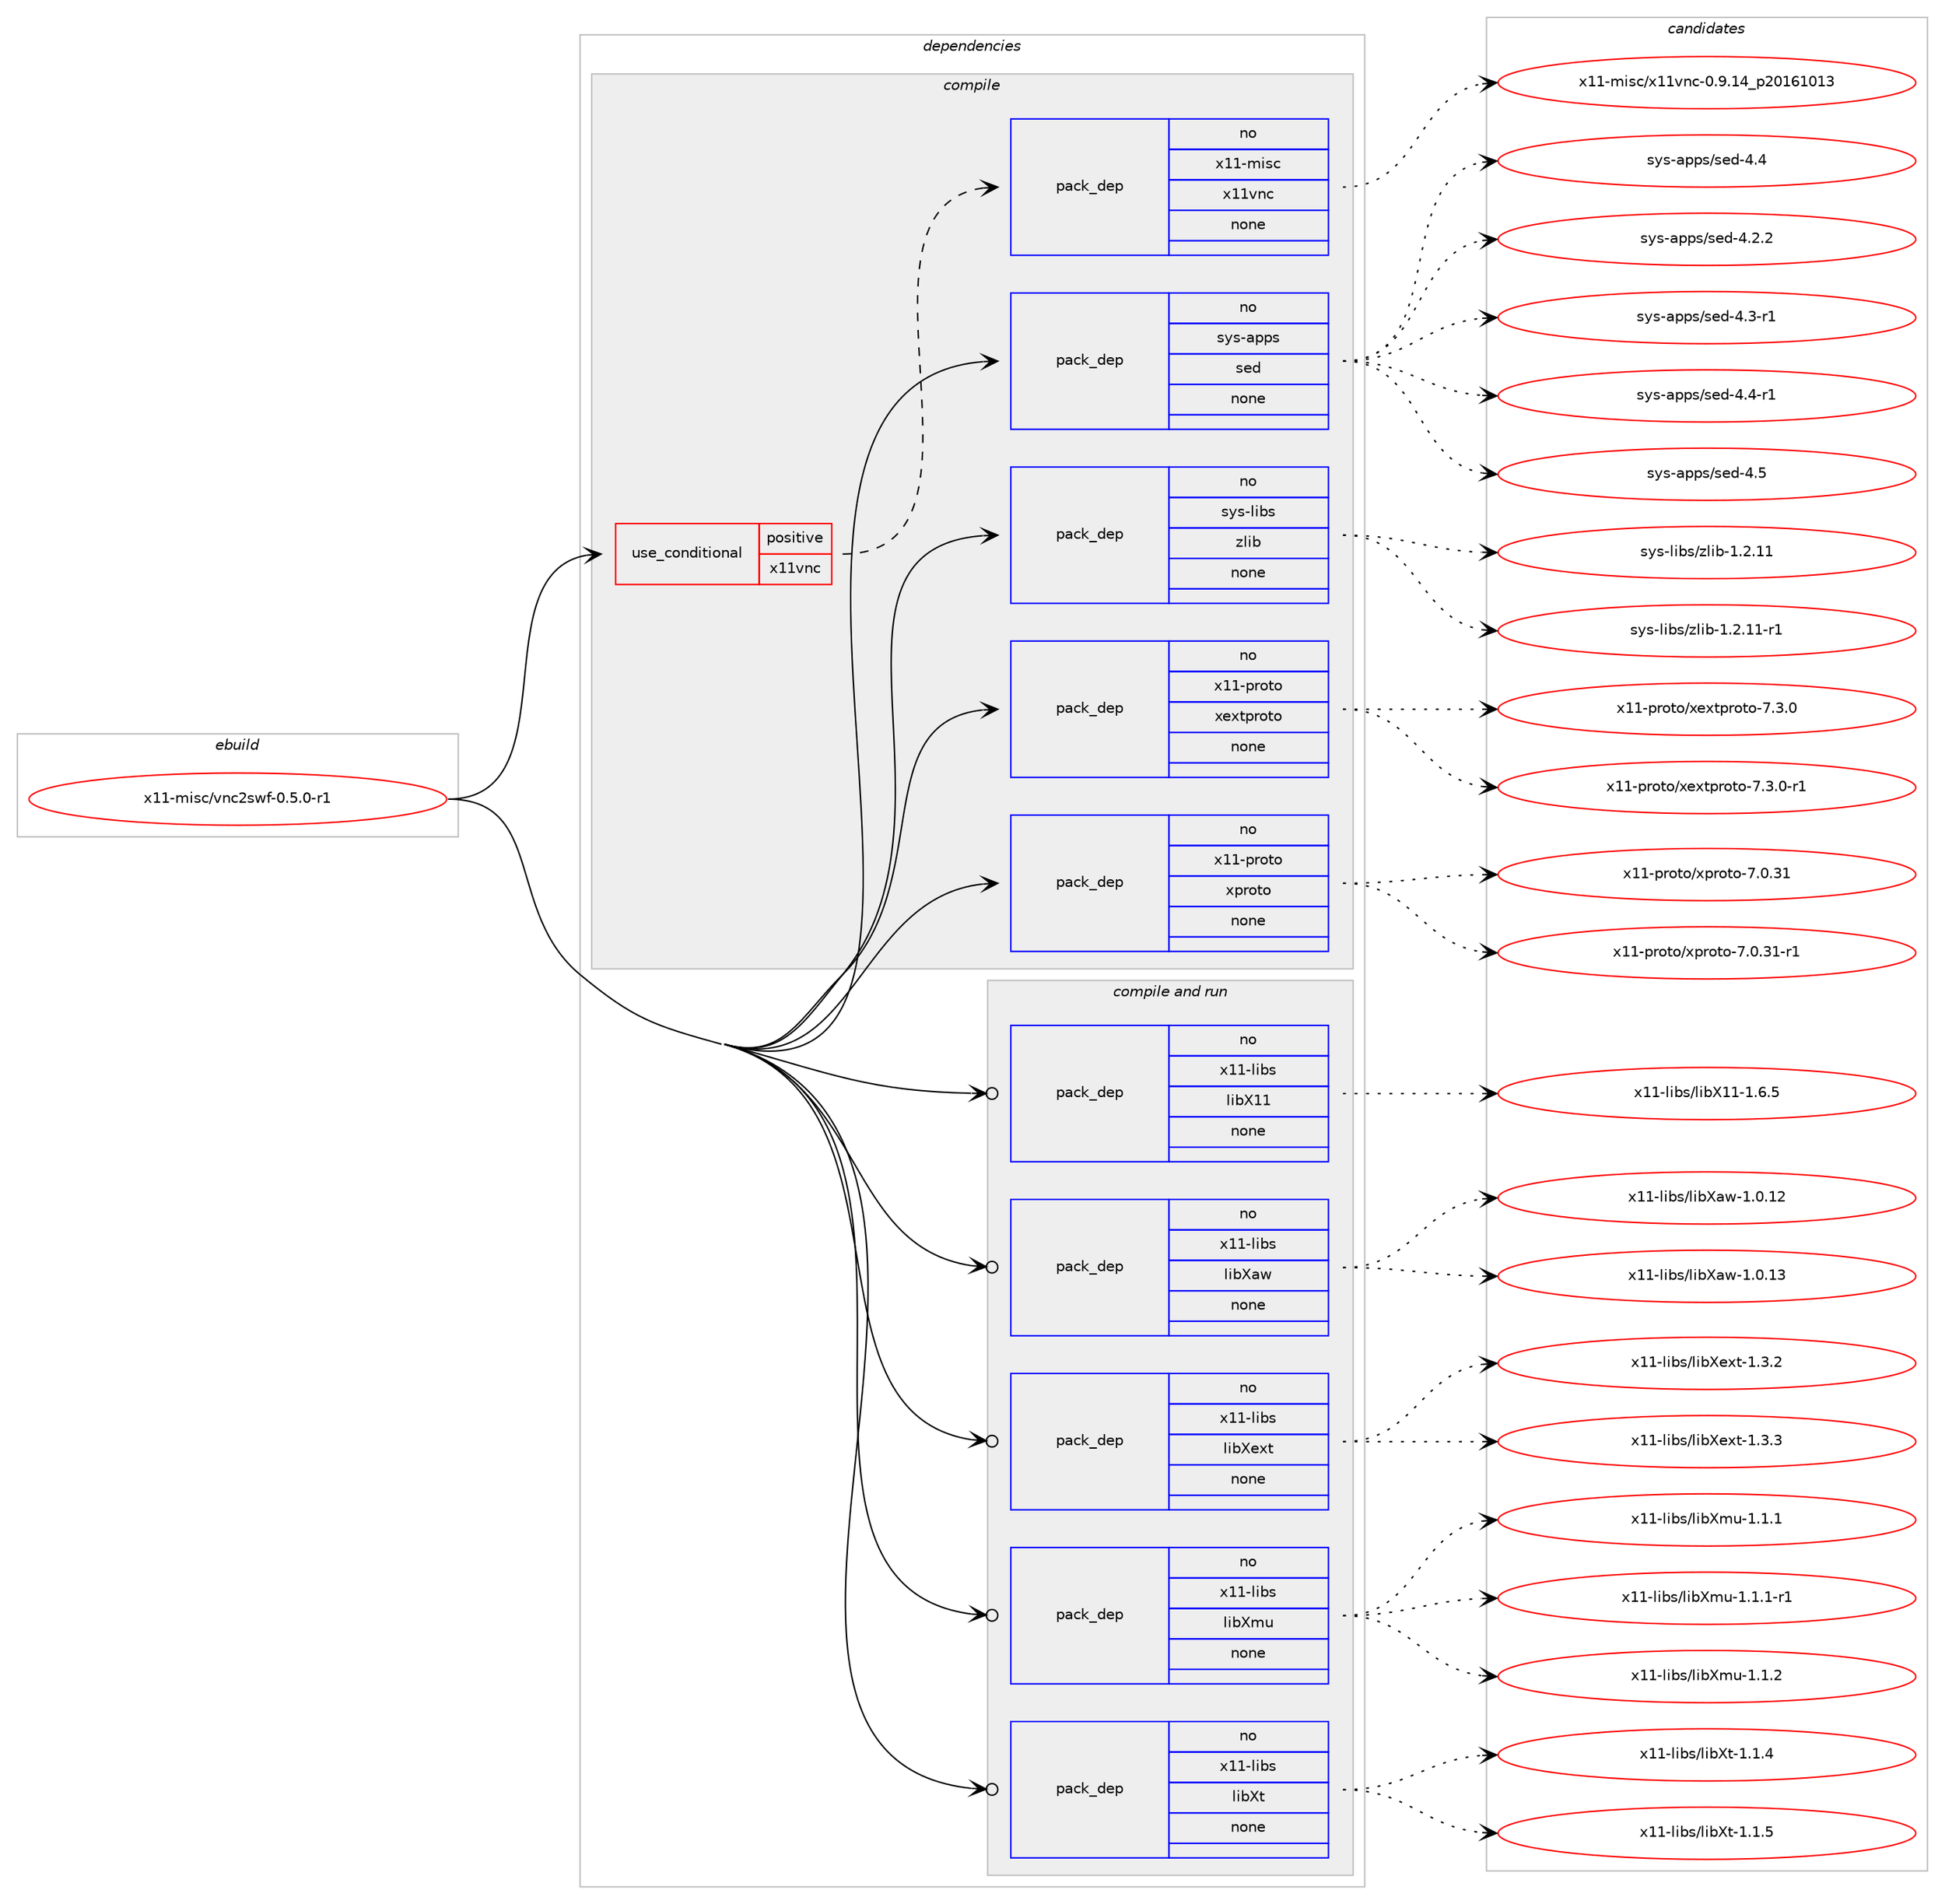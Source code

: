 digraph prolog {

# *************
# Graph options
# *************

newrank=true;
concentrate=true;
compound=true;
graph [rankdir=LR,fontname=Helvetica,fontsize=10,ranksep=1.5];#, ranksep=2.5, nodesep=0.2];
edge  [arrowhead=vee];
node  [fontname=Helvetica,fontsize=10];

# **********
# The ebuild
# **********

subgraph cluster_leftcol {
color=gray;
rank=same;
label=<<i>ebuild</i>>;
id [label="x11-misc/vnc2swf-0.5.0-r1", color=red, width=4, href="../x11-misc/vnc2swf-0.5.0-r1.svg"];
}

# ****************
# The dependencies
# ****************

subgraph cluster_midcol {
color=gray;
label=<<i>dependencies</i>>;
subgraph cluster_compile {
fillcolor="#eeeeee";
style=filled;
label=<<i>compile</i>>;
subgraph cond1240 {
dependency11020 [label=<<TABLE BORDER="0" CELLBORDER="1" CELLSPACING="0" CELLPADDING="4"><TR><TD ROWSPAN="3" CELLPADDING="10">use_conditional</TD></TR><TR><TD>positive</TD></TR><TR><TD>x11vnc</TD></TR></TABLE>>, shape=none, color=red];
subgraph pack9604 {
dependency11021 [label=<<TABLE BORDER="0" CELLBORDER="1" CELLSPACING="0" CELLPADDING="4" WIDTH="220"><TR><TD ROWSPAN="6" CELLPADDING="30">pack_dep</TD></TR><TR><TD WIDTH="110">no</TD></TR><TR><TD>x11-misc</TD></TR><TR><TD>x11vnc</TD></TR><TR><TD>none</TD></TR><TR><TD></TD></TR></TABLE>>, shape=none, color=blue];
}
dependency11020:e -> dependency11021:w [weight=20,style="dashed",arrowhead="vee"];
}
id:e -> dependency11020:w [weight=20,style="solid",arrowhead="vee"];
subgraph pack9605 {
dependency11022 [label=<<TABLE BORDER="0" CELLBORDER="1" CELLSPACING="0" CELLPADDING="4" WIDTH="220"><TR><TD ROWSPAN="6" CELLPADDING="30">pack_dep</TD></TR><TR><TD WIDTH="110">no</TD></TR><TR><TD>sys-apps</TD></TR><TR><TD>sed</TD></TR><TR><TD>none</TD></TR><TR><TD></TD></TR></TABLE>>, shape=none, color=blue];
}
id:e -> dependency11022:w [weight=20,style="solid",arrowhead="vee"];
subgraph pack9606 {
dependency11023 [label=<<TABLE BORDER="0" CELLBORDER="1" CELLSPACING="0" CELLPADDING="4" WIDTH="220"><TR><TD ROWSPAN="6" CELLPADDING="30">pack_dep</TD></TR><TR><TD WIDTH="110">no</TD></TR><TR><TD>sys-libs</TD></TR><TR><TD>zlib</TD></TR><TR><TD>none</TD></TR><TR><TD></TD></TR></TABLE>>, shape=none, color=blue];
}
id:e -> dependency11023:w [weight=20,style="solid",arrowhead="vee"];
subgraph pack9607 {
dependency11024 [label=<<TABLE BORDER="0" CELLBORDER="1" CELLSPACING="0" CELLPADDING="4" WIDTH="220"><TR><TD ROWSPAN="6" CELLPADDING="30">pack_dep</TD></TR><TR><TD WIDTH="110">no</TD></TR><TR><TD>x11-proto</TD></TR><TR><TD>xextproto</TD></TR><TR><TD>none</TD></TR><TR><TD></TD></TR></TABLE>>, shape=none, color=blue];
}
id:e -> dependency11024:w [weight=20,style="solid",arrowhead="vee"];
subgraph pack9608 {
dependency11025 [label=<<TABLE BORDER="0" CELLBORDER="1" CELLSPACING="0" CELLPADDING="4" WIDTH="220"><TR><TD ROWSPAN="6" CELLPADDING="30">pack_dep</TD></TR><TR><TD WIDTH="110">no</TD></TR><TR><TD>x11-proto</TD></TR><TR><TD>xproto</TD></TR><TR><TD>none</TD></TR><TR><TD></TD></TR></TABLE>>, shape=none, color=blue];
}
id:e -> dependency11025:w [weight=20,style="solid",arrowhead="vee"];
}
subgraph cluster_compileandrun {
fillcolor="#eeeeee";
style=filled;
label=<<i>compile and run</i>>;
subgraph pack9609 {
dependency11026 [label=<<TABLE BORDER="0" CELLBORDER="1" CELLSPACING="0" CELLPADDING="4" WIDTH="220"><TR><TD ROWSPAN="6" CELLPADDING="30">pack_dep</TD></TR><TR><TD WIDTH="110">no</TD></TR><TR><TD>x11-libs</TD></TR><TR><TD>libX11</TD></TR><TR><TD>none</TD></TR><TR><TD></TD></TR></TABLE>>, shape=none, color=blue];
}
id:e -> dependency11026:w [weight=20,style="solid",arrowhead="odotvee"];
subgraph pack9610 {
dependency11027 [label=<<TABLE BORDER="0" CELLBORDER="1" CELLSPACING="0" CELLPADDING="4" WIDTH="220"><TR><TD ROWSPAN="6" CELLPADDING="30">pack_dep</TD></TR><TR><TD WIDTH="110">no</TD></TR><TR><TD>x11-libs</TD></TR><TR><TD>libXaw</TD></TR><TR><TD>none</TD></TR><TR><TD></TD></TR></TABLE>>, shape=none, color=blue];
}
id:e -> dependency11027:w [weight=20,style="solid",arrowhead="odotvee"];
subgraph pack9611 {
dependency11028 [label=<<TABLE BORDER="0" CELLBORDER="1" CELLSPACING="0" CELLPADDING="4" WIDTH="220"><TR><TD ROWSPAN="6" CELLPADDING="30">pack_dep</TD></TR><TR><TD WIDTH="110">no</TD></TR><TR><TD>x11-libs</TD></TR><TR><TD>libXext</TD></TR><TR><TD>none</TD></TR><TR><TD></TD></TR></TABLE>>, shape=none, color=blue];
}
id:e -> dependency11028:w [weight=20,style="solid",arrowhead="odotvee"];
subgraph pack9612 {
dependency11029 [label=<<TABLE BORDER="0" CELLBORDER="1" CELLSPACING="0" CELLPADDING="4" WIDTH="220"><TR><TD ROWSPAN="6" CELLPADDING="30">pack_dep</TD></TR><TR><TD WIDTH="110">no</TD></TR><TR><TD>x11-libs</TD></TR><TR><TD>libXmu</TD></TR><TR><TD>none</TD></TR><TR><TD></TD></TR></TABLE>>, shape=none, color=blue];
}
id:e -> dependency11029:w [weight=20,style="solid",arrowhead="odotvee"];
subgraph pack9613 {
dependency11030 [label=<<TABLE BORDER="0" CELLBORDER="1" CELLSPACING="0" CELLPADDING="4" WIDTH="220"><TR><TD ROWSPAN="6" CELLPADDING="30">pack_dep</TD></TR><TR><TD WIDTH="110">no</TD></TR><TR><TD>x11-libs</TD></TR><TR><TD>libXt</TD></TR><TR><TD>none</TD></TR><TR><TD></TD></TR></TABLE>>, shape=none, color=blue];
}
id:e -> dependency11030:w [weight=20,style="solid",arrowhead="odotvee"];
}
subgraph cluster_run {
fillcolor="#eeeeee";
style=filled;
label=<<i>run</i>>;
}
}

# **************
# The candidates
# **************

subgraph cluster_choices {
rank=same;
color=gray;
label=<<i>candidates</i>>;

subgraph choice9604 {
color=black;
nodesep=1;
choice120494945109105115994712049491181109945484657464952951125048495449484951 [label="x11-misc/x11vnc-0.9.14_p20161013", color=red, width=4,href="../x11-misc/x11vnc-0.9.14_p20161013.svg"];
dependency11021:e -> choice120494945109105115994712049491181109945484657464952951125048495449484951:w [style=dotted,weight="100"];
}
subgraph choice9605 {
color=black;
nodesep=1;
choice11512111545971121121154711510110045524652 [label="sys-apps/sed-4.4", color=red, width=4,href="../sys-apps/sed-4.4.svg"];
choice115121115459711211211547115101100455246504650 [label="sys-apps/sed-4.2.2", color=red, width=4,href="../sys-apps/sed-4.2.2.svg"];
choice115121115459711211211547115101100455246514511449 [label="sys-apps/sed-4.3-r1", color=red, width=4,href="../sys-apps/sed-4.3-r1.svg"];
choice115121115459711211211547115101100455246524511449 [label="sys-apps/sed-4.4-r1", color=red, width=4,href="../sys-apps/sed-4.4-r1.svg"];
choice11512111545971121121154711510110045524653 [label="sys-apps/sed-4.5", color=red, width=4,href="../sys-apps/sed-4.5.svg"];
dependency11022:e -> choice11512111545971121121154711510110045524652:w [style=dotted,weight="100"];
dependency11022:e -> choice115121115459711211211547115101100455246504650:w [style=dotted,weight="100"];
dependency11022:e -> choice115121115459711211211547115101100455246514511449:w [style=dotted,weight="100"];
dependency11022:e -> choice115121115459711211211547115101100455246524511449:w [style=dotted,weight="100"];
dependency11022:e -> choice11512111545971121121154711510110045524653:w [style=dotted,weight="100"];
}
subgraph choice9606 {
color=black;
nodesep=1;
choice1151211154510810598115471221081059845494650464949 [label="sys-libs/zlib-1.2.11", color=red, width=4,href="../sys-libs/zlib-1.2.11.svg"];
choice11512111545108105981154712210810598454946504649494511449 [label="sys-libs/zlib-1.2.11-r1", color=red, width=4,href="../sys-libs/zlib-1.2.11-r1.svg"];
dependency11023:e -> choice1151211154510810598115471221081059845494650464949:w [style=dotted,weight="100"];
dependency11023:e -> choice11512111545108105981154712210810598454946504649494511449:w [style=dotted,weight="100"];
}
subgraph choice9607 {
color=black;
nodesep=1;
choice12049494511211411111611147120101120116112114111116111455546514648 [label="x11-proto/xextproto-7.3.0", color=red, width=4,href="../x11-proto/xextproto-7.3.0.svg"];
choice120494945112114111116111471201011201161121141111161114555465146484511449 [label="x11-proto/xextproto-7.3.0-r1", color=red, width=4,href="../x11-proto/xextproto-7.3.0-r1.svg"];
dependency11024:e -> choice12049494511211411111611147120101120116112114111116111455546514648:w [style=dotted,weight="100"];
dependency11024:e -> choice120494945112114111116111471201011201161121141111161114555465146484511449:w [style=dotted,weight="100"];
}
subgraph choice9608 {
color=black;
nodesep=1;
choice1204949451121141111161114712011211411111611145554648465149 [label="x11-proto/xproto-7.0.31", color=red, width=4,href="../x11-proto/xproto-7.0.31.svg"];
choice12049494511211411111611147120112114111116111455546484651494511449 [label="x11-proto/xproto-7.0.31-r1", color=red, width=4,href="../x11-proto/xproto-7.0.31-r1.svg"];
dependency11025:e -> choice1204949451121141111161114712011211411111611145554648465149:w [style=dotted,weight="100"];
dependency11025:e -> choice12049494511211411111611147120112114111116111455546484651494511449:w [style=dotted,weight="100"];
}
subgraph choice9609 {
color=black;
nodesep=1;
choice120494945108105981154710810598884949454946544653 [label="x11-libs/libX11-1.6.5", color=red, width=4,href="../x11-libs/libX11-1.6.5.svg"];
dependency11026:e -> choice120494945108105981154710810598884949454946544653:w [style=dotted,weight="100"];
}
subgraph choice9610 {
color=black;
nodesep=1;
choice120494945108105981154710810598889711945494648464950 [label="x11-libs/libXaw-1.0.12", color=red, width=4,href="../x11-libs/libXaw-1.0.12.svg"];
choice120494945108105981154710810598889711945494648464951 [label="x11-libs/libXaw-1.0.13", color=red, width=4,href="../x11-libs/libXaw-1.0.13.svg"];
dependency11027:e -> choice120494945108105981154710810598889711945494648464950:w [style=dotted,weight="100"];
dependency11027:e -> choice120494945108105981154710810598889711945494648464951:w [style=dotted,weight="100"];
}
subgraph choice9611 {
color=black;
nodesep=1;
choice12049494510810598115471081059888101120116454946514650 [label="x11-libs/libXext-1.3.2", color=red, width=4,href="../x11-libs/libXext-1.3.2.svg"];
choice12049494510810598115471081059888101120116454946514651 [label="x11-libs/libXext-1.3.3", color=red, width=4,href="../x11-libs/libXext-1.3.3.svg"];
dependency11028:e -> choice12049494510810598115471081059888101120116454946514650:w [style=dotted,weight="100"];
dependency11028:e -> choice12049494510810598115471081059888101120116454946514651:w [style=dotted,weight="100"];
}
subgraph choice9612 {
color=black;
nodesep=1;
choice12049494510810598115471081059888109117454946494649 [label="x11-libs/libXmu-1.1.1", color=red, width=4,href="../x11-libs/libXmu-1.1.1.svg"];
choice120494945108105981154710810598881091174549464946494511449 [label="x11-libs/libXmu-1.1.1-r1", color=red, width=4,href="../x11-libs/libXmu-1.1.1-r1.svg"];
choice12049494510810598115471081059888109117454946494650 [label="x11-libs/libXmu-1.1.2", color=red, width=4,href="../x11-libs/libXmu-1.1.2.svg"];
dependency11029:e -> choice12049494510810598115471081059888109117454946494649:w [style=dotted,weight="100"];
dependency11029:e -> choice120494945108105981154710810598881091174549464946494511449:w [style=dotted,weight="100"];
dependency11029:e -> choice12049494510810598115471081059888109117454946494650:w [style=dotted,weight="100"];
}
subgraph choice9613 {
color=black;
nodesep=1;
choice12049494510810598115471081059888116454946494652 [label="x11-libs/libXt-1.1.4", color=red, width=4,href="../x11-libs/libXt-1.1.4.svg"];
choice12049494510810598115471081059888116454946494653 [label="x11-libs/libXt-1.1.5", color=red, width=4,href="../x11-libs/libXt-1.1.5.svg"];
dependency11030:e -> choice12049494510810598115471081059888116454946494652:w [style=dotted,weight="100"];
dependency11030:e -> choice12049494510810598115471081059888116454946494653:w [style=dotted,weight="100"];
}
}

}
